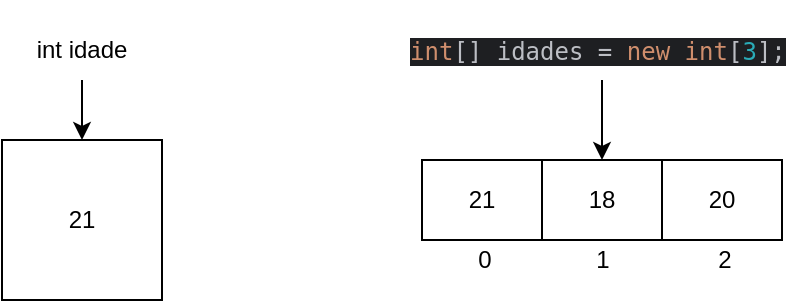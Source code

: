 <mxfile version="26.1.3">
  <diagram name="Página-1" id="LoU7gArkTaPu0FmMXbNn">
    <mxGraphModel dx="426" dy="237" grid="1" gridSize="10" guides="1" tooltips="1" connect="1" arrows="1" fold="1" page="1" pageScale="1" pageWidth="827" pageHeight="1169" math="0" shadow="0">
      <root>
        <mxCell id="0" />
        <mxCell id="1" parent="0" />
        <mxCell id="Y37DwEpY64FMjU-fzQsg-3" style="edgeStyle=orthogonalEdgeStyle;rounded=0;orthogonalLoop=1;jettySize=auto;html=1;" edge="1" parent="1" source="Y37DwEpY64FMjU-fzQsg-1" target="Y37DwEpY64FMjU-fzQsg-2">
          <mxGeometry relative="1" as="geometry" />
        </mxCell>
        <mxCell id="Y37DwEpY64FMjU-fzQsg-1" value="&lt;div&gt;int idade&lt;/div&gt;" style="text;strokeColor=none;align=center;fillColor=none;html=1;verticalAlign=middle;whiteSpace=wrap;rounded=0;" vertex="1" parent="1">
          <mxGeometry x="229" y="130" width="60" height="30" as="geometry" />
        </mxCell>
        <mxCell id="Y37DwEpY64FMjU-fzQsg-2" value="21" style="whiteSpace=wrap;html=1;aspect=fixed;" vertex="1" parent="1">
          <mxGeometry x="219" y="190" width="80" height="80" as="geometry" />
        </mxCell>
        <mxCell id="Y37DwEpY64FMjU-fzQsg-5" value="" style="shape=table;startSize=0;container=1;collapsible=0;childLayout=tableLayout;" vertex="1" parent="1">
          <mxGeometry x="429" y="200" width="180" height="40" as="geometry" />
        </mxCell>
        <mxCell id="Y37DwEpY64FMjU-fzQsg-6" value="" style="shape=tableRow;horizontal=0;startSize=0;swimlaneHead=0;swimlaneBody=0;strokeColor=inherit;top=0;left=0;bottom=0;right=0;collapsible=0;dropTarget=0;fillColor=none;points=[[0,0.5],[1,0.5]];portConstraint=eastwest;" vertex="1" parent="Y37DwEpY64FMjU-fzQsg-5">
          <mxGeometry width="180" height="40" as="geometry" />
        </mxCell>
        <mxCell id="Y37DwEpY64FMjU-fzQsg-7" value="21" style="shape=partialRectangle;html=1;whiteSpace=wrap;connectable=0;strokeColor=inherit;overflow=hidden;fillColor=none;top=0;left=0;bottom=0;right=0;pointerEvents=1;" vertex="1" parent="Y37DwEpY64FMjU-fzQsg-6">
          <mxGeometry width="60" height="40" as="geometry">
            <mxRectangle width="60" height="40" as="alternateBounds" />
          </mxGeometry>
        </mxCell>
        <mxCell id="Y37DwEpY64FMjU-fzQsg-8" value="18" style="shape=partialRectangle;html=1;whiteSpace=wrap;connectable=0;strokeColor=inherit;overflow=hidden;fillColor=none;top=0;left=0;bottom=0;right=0;pointerEvents=1;" vertex="1" parent="Y37DwEpY64FMjU-fzQsg-6">
          <mxGeometry x="60" width="60" height="40" as="geometry">
            <mxRectangle width="60" height="40" as="alternateBounds" />
          </mxGeometry>
        </mxCell>
        <mxCell id="Y37DwEpY64FMjU-fzQsg-9" value="20" style="shape=partialRectangle;html=1;whiteSpace=wrap;connectable=0;strokeColor=inherit;overflow=hidden;fillColor=none;top=0;left=0;bottom=0;right=0;pointerEvents=1;" vertex="1" parent="Y37DwEpY64FMjU-fzQsg-6">
          <mxGeometry x="120" width="60" height="40" as="geometry">
            <mxRectangle width="60" height="40" as="alternateBounds" />
          </mxGeometry>
        </mxCell>
        <mxCell id="Y37DwEpY64FMjU-fzQsg-10" style="edgeStyle=orthogonalEdgeStyle;rounded=0;orthogonalLoop=1;jettySize=auto;html=1;entryX=0.5;entryY=0;entryDx=0;entryDy=0;entryPerimeter=0;exitX=0.5;exitY=1;exitDx=0;exitDy=0;" edge="1" parent="1" source="Y37DwEpY64FMjU-fzQsg-11" target="Y37DwEpY64FMjU-fzQsg-6">
          <mxGeometry relative="1" as="geometry">
            <mxPoint x="519" y="160" as="sourcePoint" />
          </mxGeometry>
        </mxCell>
        <mxCell id="Y37DwEpY64FMjU-fzQsg-11" value="&lt;div style=&quot;background-color:#1e1f22;color:#bcbec4&quot;&gt;&lt;pre style=&quot;font-family:&#39;JetBrains Mono&#39;,monospace;font-size:9,8pt;&quot;&gt;&lt;span style=&quot;color:#cf8e6d;&quot;&gt;int&lt;/span&gt;[] idades = &lt;span style=&quot;color:#cf8e6d;&quot;&gt;new int&lt;/span&gt;[&lt;span style=&quot;color:#2aacb8;&quot;&gt;3&lt;/span&gt;];&lt;/pre&gt;&lt;/div&gt;" style="text;whiteSpace=wrap;html=1;" vertex="1" parent="1">
          <mxGeometry x="421" y="120" width="196" height="40" as="geometry" />
        </mxCell>
        <mxCell id="Y37DwEpY64FMjU-fzQsg-12" value="&lt;div&gt;0&lt;/div&gt;" style="text;strokeColor=none;align=center;fillColor=none;html=1;verticalAlign=middle;whiteSpace=wrap;rounded=0;" vertex="1" parent="1">
          <mxGeometry x="450" y="240" width="21" height="20" as="geometry" />
        </mxCell>
        <mxCell id="Y37DwEpY64FMjU-fzQsg-14" value="1" style="text;strokeColor=none;align=center;fillColor=none;html=1;verticalAlign=middle;whiteSpace=wrap;rounded=0;" vertex="1" parent="1">
          <mxGeometry x="508.5" y="240" width="21" height="20" as="geometry" />
        </mxCell>
        <mxCell id="Y37DwEpY64FMjU-fzQsg-15" value="2" style="text;strokeColor=none;align=center;fillColor=none;html=1;verticalAlign=middle;whiteSpace=wrap;rounded=0;" vertex="1" parent="1">
          <mxGeometry x="570" y="240" width="21" height="20" as="geometry" />
        </mxCell>
      </root>
    </mxGraphModel>
  </diagram>
</mxfile>
